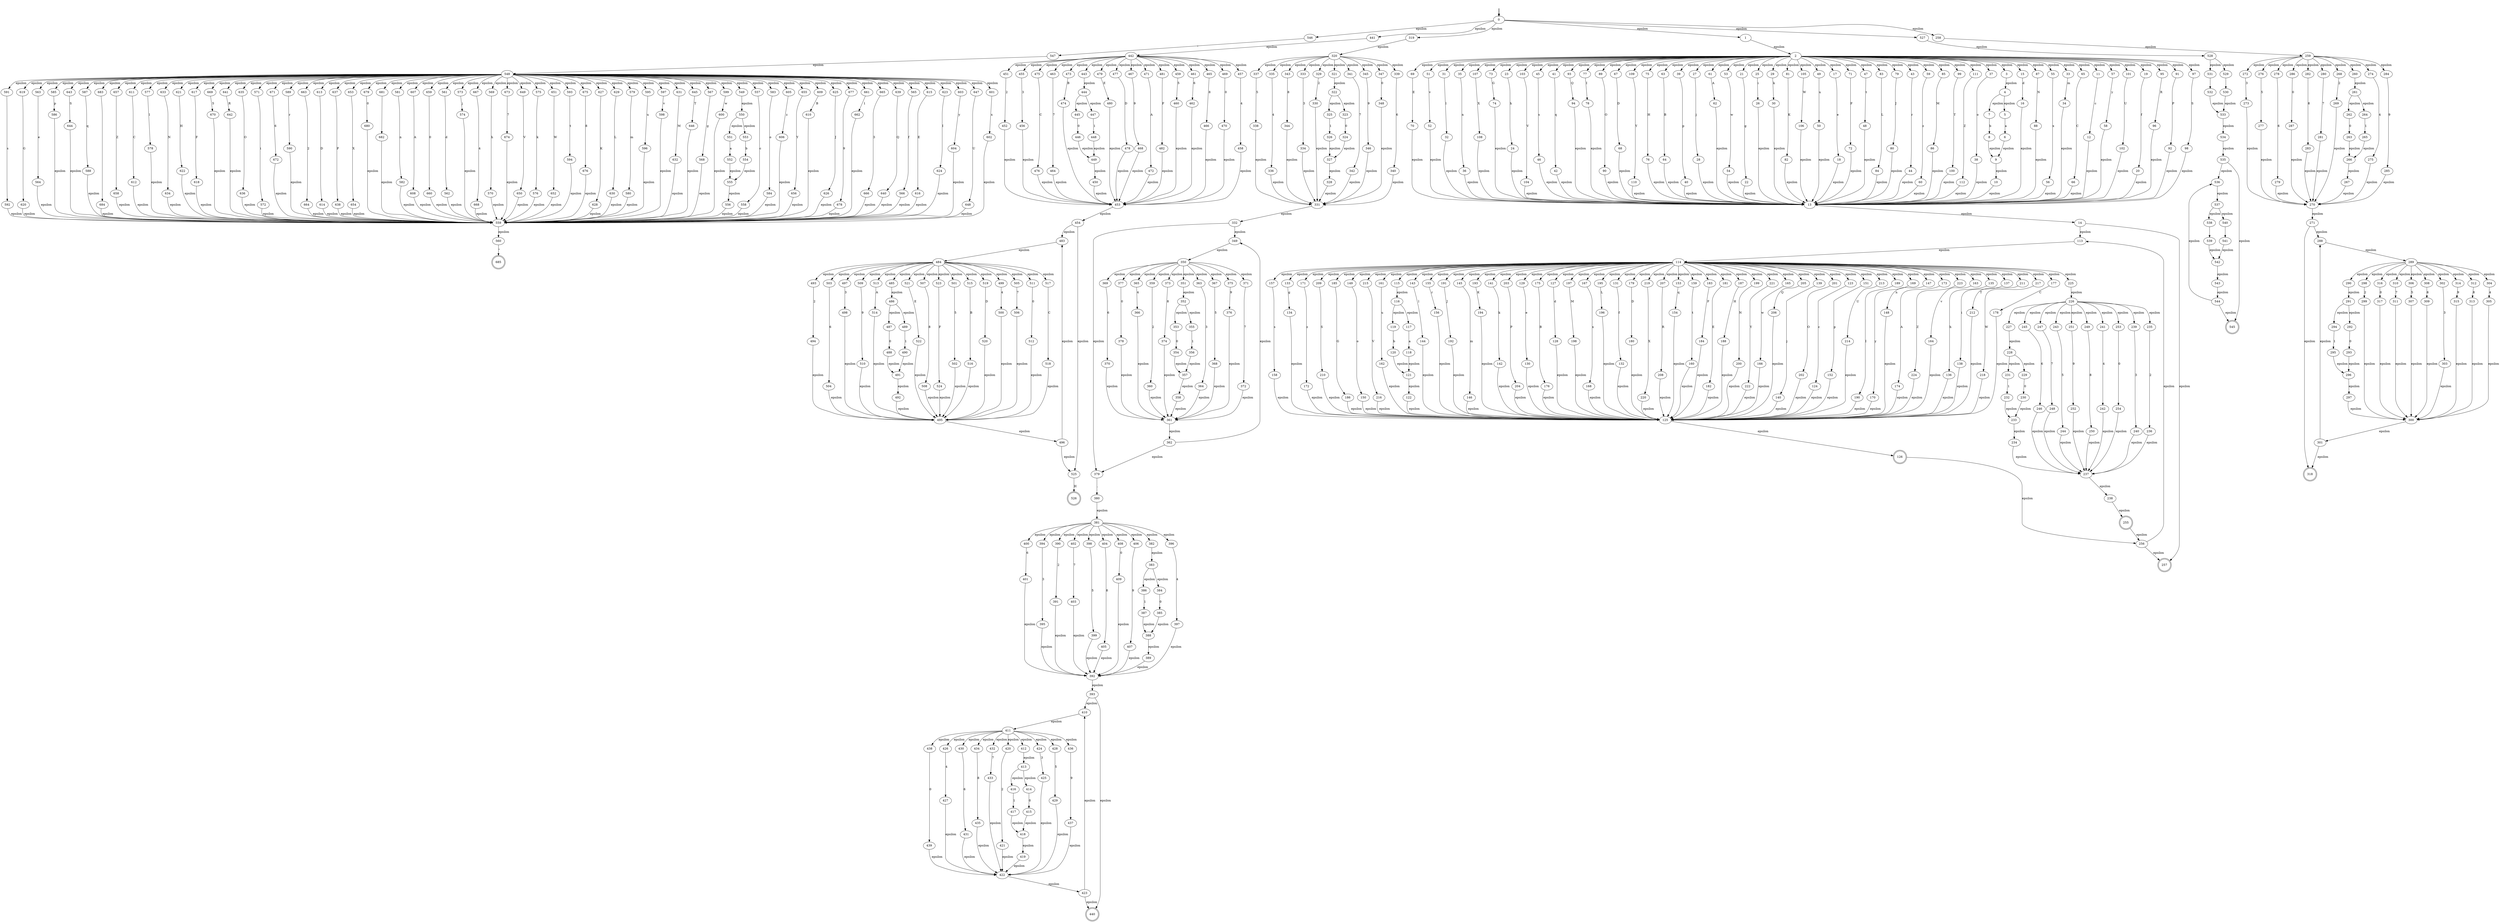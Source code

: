 digraph {
	fake0 [style=invisible]
	529
	116
	652
	144
	569
	253
	424
	277
	318 [shape=doublecircle]
	325
	58
	92
	485
	126 [shape=doublecircle]
	302
	162
	77
	673
	89
	254
	408
	537
	54
	67
	363
	640
	566
	297
	649
	218
	56
	575
	357
	261
	379
	550
	109
	456
	204
	30
	289
	411
	580
	352
	75
	193
	521
	576
	341
	345
	216
	651
	96
	386
	294
	562
	347
	295
	593
	141
	86
	427
	638
	203
	129
	268
	154
	546
	214
	364
	461
	539
	239
	63
	406
	543
	160
	39
	27
	658
	266
	61
	175
	648
	53
	435
	478
	208
	465
	172
	403
	127
	140
	353
	148
	634
	675
	180
	197
	483
	130
	21
	469
	376
	82
	78
	506
	627
	538
	269
	592
	5
	339
	629
	616
	167
	256
	25
	195
	579
	314
	202
	299
	131
	418
	595
	29
	90
	428
	553
	387
	491
	179
	176
	219
	260
	397
	654
	274
	170
	597
	464
	207
	156
	512
	281
	342
	312
	631
	153
	560
	413
	315
	532
	9
	445
	81
	502
	159
	60
	449
	555
	7
	235
	250
	507
	8
	645
	584
	74
	13
	495
	106
	567
	304
	614
	227
	599
	248
	105
	120
	183
	549
	181
	660
	523
	551
	421
	118
	501
	320
	504
	323
	49
	416
	664
	17
	305
	68
	198
	18
	361
	303
	433
	486
	71
	262
	528
	44
	240
	460
	104
	132
	332
	349
	26
	47
	70
	301
	429
	245
	83
	457
	117
	666
	284
	72
	187
	199
	350
	374
	557
	558
	382
	583
	605
	370
	224
	79
	221
	372
	655
	609
	263
	559
	328
	409
	228
	309
	327
	407
	247
	270
	43
	337
	396
	650
	290
	335
	46
	500
	165
	348
	283
	470
	367
	620
	246
	168
	236
	243
	626
	388
	572
	84
	520
	40
	59
	625
	205
	606
	230
	259
	462
	298
	252
	604
	16
	48
	139
	672
	685 [shape=doublecircle]
	677
	201
	150
	515
	624
	296
	85
	134
	516
	385
	508
	618
	316
	24
	401
	264
	344
	400
	310
	257 [shape=doublecircle]
	375
	164
	200
	76
	451
	608
	125
	437
	231
	123
	288
	384
	668
	158
	455
	661
	355
	530
	665
	498
	151
	475
	639
	496
	565
	615
	644
	623
	519
	36
	458
	213
	99
	366
	110
	603
	244
	674
	647
	189
	114
	371
	169
	601
	34
	391
	410
	499
	591
	548
	50
	326
	334
	343
	108
	265
	472
	596
	619
	147
	275
	395
	632
	272
	111
	378
	369
	450
	474
	484
	563
	102
	251
	585
	173
	38
	463
	643
	505
	223
	394
	441
	20
	333
	587
	415
	392
	354
	588
	163
	612
	390
	135
	137
	656
	425
	322
	683
	657
	226
	611
	466
	577
	544
	37
	124
	14
	186
	212
	377
	522
	3
	192
	15
	211
	291
	87
	489
	66
	526 [shape=doublecircle]
	678
	646
	602
	138
	365
	6
	276
	122
	285
	547
	473
	152
	194
	62
	324
	578
	633
	443
	222
	531
	511
	556
	217
	55
	229
	621
	554
	33
	177
	479
	525
	340
	292
	402
	594
	319
	157
	570
	238
	237
	436
	510
	1
	517
	527
	622
	278
	617
	468
	438
	52
	542
	368
	381
	356
	545 [shape=doublecircle]
	286
	65
	669
	431
	330
	338
	476
	133
	414
	426
	641
	11
	146
	346
	442
	635
	57
	171
	101
	19
	359
	493
	178
	279
	2
	564
	490
	95
	448
	12
	10
	571
	209
	636
	671
	684
	389
	533
	380
	454
	184
	306
	680
	552
	166
	233
	480
	249
	477
	452
	336
	185
	444
	4
	307
	419
	329
	682
	488
	524
	267
	98
	590
	514
	28
	430
	149
	398
	535
	210
	589
	100
	434
	22
	174
	94
	331
	91
	494
	568
	97
	663
	321
	220
	69
	206
	215
	161
	423
	128
	258
	482
	241
	51
	282
	31
	88
	35
	32
	613
	676
	541
	80
	582
	143
	630
	142
	155
	447
	362
	628
	637
	503
	422
	360
	293
	234
	440 [shape=doublecircle]
	487
	653
	399
	115
	518
	107
	432
	273
	420
	679
	600
	586
	358
	383
	642
	313
	255 [shape=doublecircle]
	136
	439
	412
	681
	113
	225
	581
	121
	64
	393
	404
	42
	232
	311
	73
	23
	574
	182
	317
	607
	405
	467
	271
	190
	308
	453
	497
	598
	300
	536
	373
	509
	659
	513
	103
	119
	540
	471
	242
	662
	481
	561
	45
	417
	534
	280
	670
	351
	446
	191
	196
	41
	145
	287
	610
	492
	112
	573
	459
	667
	93
	188
	fake0 -> 0 [style=bold]
	0 -> 258 [label=epsilon]
	0 -> 319 [label=epsilon]
	0 -> 546 [label=epsilon]
	0 -> 441 [label=epsilon]
	0 -> 1 [label=epsilon]
	0 -> 527 [label=epsilon]
	1 -> 2 [label=epsilon]
	2 -> 73 [label=epsilon]
	2 -> 59 [label=epsilon]
	2 -> 75 [label=epsilon]
	2 -> 91 [label=epsilon]
	2 -> 23 [label=epsilon]
	2 -> 97 [label=epsilon]
	2 -> 81 [label=epsilon]
	2 -> 65 [label=epsilon]
	2 -> 111 [label=epsilon]
	2 -> 107 [label=epsilon]
	2 -> 49 [label=epsilon]
	2 -> 21 [label=epsilon]
	2 -> 79 [label=epsilon]
	2 -> 17 [label=epsilon]
	2 -> 77 [label=epsilon]
	2 -> 37 [label=epsilon]
	2 -> 69 [label=epsilon]
	2 -> 11 [label=epsilon]
	2 -> 89 [label=epsilon]
	2 -> 55 [label=epsilon]
	2 -> 3 [label=epsilon]
	2 -> 85 [label=epsilon]
	2 -> 103 [label=epsilon]
	2 -> 15 [label=epsilon]
	2 -> 43 [label=epsilon]
	2 -> 71 [label=epsilon]
	2 -> 33 [label=epsilon]
	2 -> 57 [label=epsilon]
	2 -> 25 [label=epsilon]
	2 -> 67 [label=epsilon]
	2 -> 99 [label=epsilon]
	2 -> 101 [label=epsilon]
	2 -> 19 [label=epsilon]
	2 -> 51 [label=epsilon]
	2 -> 63 [label=epsilon]
	2 -> 31 [label=epsilon]
	2 -> 45 [label=epsilon]
	2 -> 35 [label=epsilon]
	2 -> 87 [label=epsilon]
	2 -> 47 [label=epsilon]
	2 -> 39 [label=epsilon]
	2 -> 27 [label=epsilon]
	2 -> 29 [label=epsilon]
	2 -> 41 [label=epsilon]
	2 -> 61 [label=epsilon]
	2 -> 95 [label=epsilon]
	2 -> 105 [label=epsilon]
	2 -> 83 [label=epsilon]
	2 -> 109 [label=epsilon]
	2 -> 53 [label=epsilon]
	2 -> 93 [label=epsilon]
	3 -> 4 [label=epsilon]
	4 -> 5 [label=epsilon]
	4 -> 7 [label=epsilon]
	5 -> 6 [label=a]
	7 -> 8 [label=b]
	6 -> 9 [label=epsilon]
	8 -> 9 [label=epsilon]
	9 -> 10 [label=epsilon]
	11 -> 12 [label=c]
	10 -> 13 [label=epsilon]
	12 -> 13 [label=epsilon]
	16 -> 13 [label=epsilon]
	18 -> 13 [label=epsilon]
	20 -> 13 [label=epsilon]
	22 -> 13 [label=epsilon]
	24 -> 13 [label=epsilon]
	26 -> 13 [label=epsilon]
	28 -> 13 [label=epsilon]
	30 -> 13 [label=epsilon]
	32 -> 13 [label=epsilon]
	34 -> 13 [label=epsilon]
	36 -> 13 [label=epsilon]
	38 -> 13 [label=epsilon]
	40 -> 13 [label=epsilon]
	42 -> 13 [label=epsilon]
	44 -> 13 [label=epsilon]
	46 -> 13 [label=epsilon]
	48 -> 13 [label=epsilon]
	50 -> 13 [label=epsilon]
	52 -> 13 [label=epsilon]
	54 -> 13 [label=epsilon]
	56 -> 13 [label=epsilon]
	58 -> 13 [label=epsilon]
	60 -> 13 [label=epsilon]
	62 -> 13 [label=epsilon]
	64 -> 13 [label=epsilon]
	66 -> 13 [label=epsilon]
	68 -> 13 [label=epsilon]
	70 -> 13 [label=epsilon]
	72 -> 13 [label=epsilon]
	74 -> 13 [label=epsilon]
	76 -> 13 [label=epsilon]
	78 -> 13 [label=epsilon]
	80 -> 13 [label=epsilon]
	82 -> 13 [label=epsilon]
	84 -> 13 [label=epsilon]
	86 -> 13 [label=epsilon]
	88 -> 13 [label=epsilon]
	90 -> 13 [label=epsilon]
	92 -> 13 [label=epsilon]
	94 -> 13 [label=epsilon]
	96 -> 13 [label=epsilon]
	98 -> 13 [label=epsilon]
	100 -> 13 [label=epsilon]
	102 -> 13 [label=epsilon]
	104 -> 13 [label=epsilon]
	106 -> 13 [label=epsilon]
	108 -> 13 [label=epsilon]
	110 -> 13 [label=epsilon]
	112 -> 13 [label=epsilon]
	13 -> 14 [label=epsilon]
	15 -> 16 [label=d]
	17 -> 18 [label=e]
	19 -> 20 [label=f]
	21 -> 22 [label=g]
	23 -> 24 [label=h]
	25 -> 26 [label=i]
	27 -> 28 [label=j]
	29 -> 30 [label=k]
	31 -> 32 [label=l]
	33 -> 34 [label=m]
	35 -> 36 [label=n]
	37 -> 38 [label=o]
	39 -> 40 [label=p]
	41 -> 42 [label=q]
	43 -> 44 [label=r]
	45 -> 46 [label=s]
	47 -> 48 [label=t]
	49 -> 50 [label=u]
	51 -> 52 [label=v]
	53 -> 54 [label=w]
	55 -> 56 [label=x]
	57 -> 58 [label=y]
	59 -> 60 [label=z]
	61 -> 62 [label=A]
	63 -> 64 [label=B]
	65 -> 66 [label=C]
	67 -> 68 [label=D]
	69 -> 70 [label=E]
	71 -> 72 [label=F]
	73 -> 74 [label=G]
	75 -> 76 [label=H]
	77 -> 78 [label=I]
	79 -> 80 [label=J]
	81 -> 82 [label=K]
	83 -> 84 [label=L]
	85 -> 86 [label=M]
	87 -> 88 [label=N]
	89 -> 90 [label=O]
	91 -> 92 [label=P]
	93 -> 94 [label=Q]
	95 -> 96 [label=R]
	97 -> 98 [label=S]
	99 -> 100 [label=T]
	101 -> 102 [label=U]
	103 -> 104 [label=V]
	105 -> 106 [label=W]
	107 -> 108 [label=X]
	109 -> 110 [label=Y]
	111 -> 112 [label=Z]
	14 -> 257 [label=epsilon]
	14 -> 113 [label=epsilon]
	256 -> 257 [label=epsilon]
	256 -> 113 [label=epsilon]
	113 -> 114 [label=epsilon]
	114 -> 199 [label=epsilon]
	114 -> 153 [label=epsilon]
	114 -> 127 [label=epsilon]
	114 -> 193 [label=epsilon]
	114 -> 147 [label=epsilon]
	114 -> 205 [label=epsilon]
	114 -> 115 [label=epsilon]
	114 -> 151 [label=epsilon]
	114 -> 197 [label=epsilon]
	114 -> 159 [label=epsilon]
	114 -> 139 [label=epsilon]
	114 -> 221 [label=epsilon]
	114 -> 185 [label=epsilon]
	114 -> 133 [label=epsilon]
	114 -> 201 [label=epsilon]
	114 -> 141 [label=epsilon]
	114 -> 173 [label=epsilon]
	114 -> 203 [label=epsilon]
	114 -> 217 [label=epsilon]
	114 -> 129 [label=epsilon]
	114 -> 215 [label=epsilon]
	114 -> 161 [label=epsilon]
	114 -> 167 [label=epsilon]
	114 -> 211 [label=epsilon]
	114 -> 223 [label=epsilon]
	114 -> 195 [label=epsilon]
	114 -> 213 [label=epsilon]
	114 -> 171 [label=epsilon]
	114 -> 177 [label=epsilon]
	114 -> 131 [label=epsilon]
	114 -> 149 [label=epsilon]
	114 -> 165 [label=epsilon]
	114 -> 191 [label=epsilon]
	114 -> 189 [label=epsilon]
	114 -> 157 [label=epsilon]
	114 -> 145 [label=epsilon]
	114 -> 175 [label=epsilon]
	114 -> 207 [label=epsilon]
	114 -> 143 [label=epsilon]
	114 -> 169 [label=epsilon]
	114 -> 123 [label=epsilon]
	114 -> 163 [label=epsilon]
	114 -> 179 [label=epsilon]
	114 -> 219 [label=epsilon]
	114 -> 183 [label=epsilon]
	114 -> 209 [label=epsilon]
	114 -> 225 [label=epsilon]
	114 -> 181 [label=epsilon]
	114 -> 155 [label=epsilon]
	114 -> 187 [label=epsilon]
	114 -> 135 [label=epsilon]
	114 -> 137 [label=epsilon]
	115 -> 116 [label=epsilon]
	116 -> 117 [label=epsilon]
	116 -> 119 [label=epsilon]
	117 -> 118 [label=a]
	119 -> 120 [label=b]
	118 -> 121 [label=epsilon]
	120 -> 121 [label=epsilon]
	121 -> 122 [label=epsilon]
	123 -> 124 [label=c]
	122 -> 125 [label=epsilon]
	124 -> 125 [label=epsilon]
	128 -> 125 [label=epsilon]
	130 -> 125 [label=epsilon]
	132 -> 125 [label=epsilon]
	134 -> 125 [label=epsilon]
	136 -> 125 [label=epsilon]
	138 -> 125 [label=epsilon]
	140 -> 125 [label=epsilon]
	142 -> 125 [label=epsilon]
	144 -> 125 [label=epsilon]
	146 -> 125 [label=epsilon]
	148 -> 125 [label=epsilon]
	150 -> 125 [label=epsilon]
	152 -> 125 [label=epsilon]
	154 -> 125 [label=epsilon]
	156 -> 125 [label=epsilon]
	158 -> 125 [label=epsilon]
	160 -> 125 [label=epsilon]
	162 -> 125 [label=epsilon]
	164 -> 125 [label=epsilon]
	166 -> 125 [label=epsilon]
	168 -> 125 [label=epsilon]
	170 -> 125 [label=epsilon]
	172 -> 125 [label=epsilon]
	174 -> 125 [label=epsilon]
	176 -> 125 [label=epsilon]
	178 -> 125 [label=epsilon]
	180 -> 125 [label=epsilon]
	182 -> 125 [label=epsilon]
	184 -> 125 [label=epsilon]
	186 -> 125 [label=epsilon]
	188 -> 125 [label=epsilon]
	190 -> 125 [label=epsilon]
	192 -> 125 [label=epsilon]
	194 -> 125 [label=epsilon]
	196 -> 125 [label=epsilon]
	198 -> 125 [label=epsilon]
	200 -> 125 [label=epsilon]
	202 -> 125 [label=epsilon]
	204 -> 125 [label=epsilon]
	206 -> 125 [label=epsilon]
	208 -> 125 [label=epsilon]
	210 -> 125 [label=epsilon]
	212 -> 125 [label=epsilon]
	214 -> 125 [label=epsilon]
	216 -> 125 [label=epsilon]
	218 -> 125 [label=epsilon]
	220 -> 125 [label=epsilon]
	222 -> 125 [label=epsilon]
	224 -> 125 [label=epsilon]
	125 -> 126 [label=epsilon]
	127 -> 128 [label=d]
	129 -> 130 [label=e]
	131 -> 132 [label=f]
	133 -> 134 [label=g]
	135 -> 136 [label=h]
	137 -> 138 [label=i]
	139 -> 140 [label=j]
	141 -> 142 [label=k]
	143 -> 144 [label=l]
	145 -> 146 [label=m]
	147 -> 148 [label=n]
	149 -> 150 [label=o]
	151 -> 152 [label=p]
	153 -> 154 [label=q]
	155 -> 156 [label=r]
	157 -> 158 [label=s]
	159 -> 160 [label=t]
	161 -> 162 [label=u]
	163 -> 164 [label=v]
	165 -> 166 [label=w]
	167 -> 168 [label=x]
	169 -> 170 [label=y]
	171 -> 172 [label=z]
	173 -> 174 [label=A]
	175 -> 176 [label=B]
	177 -> 178 [label=C]
	179 -> 180 [label=D]
	181 -> 182 [label=E]
	183 -> 184 [label=F]
	185 -> 186 [label=G]
	187 -> 188 [label=H]
	189 -> 190 [label=I]
	191 -> 192 [label=J]
	193 -> 194 [label=K]
	195 -> 196 [label=L]
	197 -> 198 [label=M]
	199 -> 200 [label=N]
	201 -> 202 [label=O]
	203 -> 204 [label=P]
	205 -> 206 [label=Q]
	207 -> 208 [label=R]
	209 -> 210 [label=S]
	211 -> 212 [label=T]
	213 -> 214 [label=U]
	215 -> 216 [label=V]
	217 -> 218 [label=W]
	219 -> 220 [label=X]
	221 -> 222 [label=Y]
	223 -> 224 [label=Z]
	225 -> 226 [label=epsilon]
	226 -> 251 [label=epsilon]
	226 -> 245 [label=epsilon]
	226 -> 253 [label=epsilon]
	226 -> 241 [label=epsilon]
	226 -> 239 [label=epsilon]
	226 -> 249 [label=epsilon]
	226 -> 235 [label=epsilon]
	226 -> 247 [label=epsilon]
	226 -> 243 [label=epsilon]
	226 -> 227 [label=epsilon]
	227 -> 228 [label=epsilon]
	228 -> 231 [label=epsilon]
	228 -> 229 [label=epsilon]
	229 -> 230 [label=0]
	231 -> 232 [label=1]
	230 -> 233 [label=epsilon]
	232 -> 233 [label=epsilon]
	233 -> 234 [label=epsilon]
	235 -> 236 [label=2]
	234 -> 237 [label=epsilon]
	236 -> 237 [label=epsilon]
	240 -> 237 [label=epsilon]
	242 -> 237 [label=epsilon]
	244 -> 237 [label=epsilon]
	246 -> 237 [label=epsilon]
	248 -> 237 [label=epsilon]
	250 -> 237 [label=epsilon]
	252 -> 237 [label=epsilon]
	254 -> 237 [label=epsilon]
	237 -> 238 [label=epsilon]
	239 -> 240 [label=3]
	241 -> 242 [label=4]
	243 -> 244 [label=5]
	245 -> 246 [label=6]
	247 -> 248 [label=7]
	249 -> 250 [label=8]
	251 -> 252 [label=9]
	253 -> 254 [label=0]
	238 -> 255 [label=epsilon]
	255 -> 256 [label=epsilon]
	126 -> 256 [label=epsilon]
	258 -> 259 [label=epsilon]
	259 -> 280 [label=epsilon]
	259 -> 260 [label=epsilon]
	259 -> 272 [label=epsilon]
	259 -> 282 [label=epsilon]
	259 -> 274 [label=epsilon]
	259 -> 284 [label=epsilon]
	259 -> 286 [label=epsilon]
	259 -> 268 [label=epsilon]
	259 -> 276 [label=epsilon]
	259 -> 278 [label=epsilon]
	260 -> 261 [label=epsilon]
	261 -> 262 [label=epsilon]
	261 -> 264 [label=epsilon]
	262 -> 263 [label=0]
	264 -> 265 [label=1]
	263 -> 266 [label=epsilon]
	265 -> 266 [label=epsilon]
	266 -> 267 [label=epsilon]
	268 -> 269 [label=2]
	267 -> 270 [label=epsilon]
	269 -> 270 [label=epsilon]
	273 -> 270 [label=epsilon]
	275 -> 270 [label=epsilon]
	277 -> 270 [label=epsilon]
	279 -> 270 [label=epsilon]
	281 -> 270 [label=epsilon]
	283 -> 270 [label=epsilon]
	285 -> 270 [label=epsilon]
	287 -> 270 [label=epsilon]
	270 -> 271 [label=epsilon]
	272 -> 273 [label=3]
	274 -> 275 [label=4]
	276 -> 277 [label=5]
	278 -> 279 [label=6]
	280 -> 281 [label=7]
	282 -> 283 [label=8]
	284 -> 285 [label=9]
	286 -> 287 [label=0]
	271 -> 288 [label=epsilon]
	271 -> 318 [label=epsilon]
	301 -> 288 [label=epsilon]
	301 -> 318 [label=epsilon]
	288 -> 289 [label=epsilon]
	289 -> 302 [label=epsilon]
	289 -> 306 [label=epsilon]
	289 -> 316 [label=epsilon]
	289 -> 308 [label=epsilon]
	289 -> 314 [label=epsilon]
	289 -> 290 [label=epsilon]
	289 -> 310 [label=epsilon]
	289 -> 304 [label=epsilon]
	289 -> 298 [label=epsilon]
	289 -> 312 [label=epsilon]
	290 -> 291 [label=epsilon]
	291 -> 292 [label=epsilon]
	291 -> 294 [label=epsilon]
	292 -> 293 [label=0]
	294 -> 295 [label=1]
	293 -> 296 [label=epsilon]
	295 -> 296 [label=epsilon]
	296 -> 297 [label=epsilon]
	298 -> 299 [label=2]
	297 -> 300 [label=epsilon]
	299 -> 300 [label=epsilon]
	303 -> 300 [label=epsilon]
	305 -> 300 [label=epsilon]
	307 -> 300 [label=epsilon]
	309 -> 300 [label=epsilon]
	311 -> 300 [label=epsilon]
	313 -> 300 [label=epsilon]
	315 -> 300 [label=epsilon]
	317 -> 300 [label=epsilon]
	300 -> 301 [label=epsilon]
	302 -> 303 [label=3]
	304 -> 305 [label=4]
	306 -> 307 [label=5]
	308 -> 309 [label=6]
	310 -> 311 [label=7]
	312 -> 313 [label=8]
	314 -> 315 [label=9]
	316 -> 317 [label=0]
	319 -> 320 [label=epsilon]
	320 -> 343 [label=epsilon]
	320 -> 333 [label=epsilon]
	320 -> 337 [label=epsilon]
	320 -> 347 [label=epsilon]
	320 -> 335 [label=epsilon]
	320 -> 341 [label=epsilon]
	320 -> 339 [label=epsilon]
	320 -> 329 [label=epsilon]
	320 -> 345 [label=epsilon]
	320 -> 321 [label=epsilon]
	321 -> 322 [label=epsilon]
	322 -> 323 [label=epsilon]
	322 -> 325 [label=epsilon]
	323 -> 324 [label=0]
	325 -> 326 [label=1]
	324 -> 327 [label=epsilon]
	326 -> 327 [label=epsilon]
	327 -> 328 [label=epsilon]
	329 -> 330 [label=2]
	328 -> 331 [label=epsilon]
	330 -> 331 [label=epsilon]
	334 -> 331 [label=epsilon]
	336 -> 331 [label=epsilon]
	338 -> 331 [label=epsilon]
	340 -> 331 [label=epsilon]
	342 -> 331 [label=epsilon]
	344 -> 331 [label=epsilon]
	346 -> 331 [label=epsilon]
	348 -> 331 [label=epsilon]
	331 -> 332 [label=epsilon]
	333 -> 334 [label=3]
	335 -> 336 [label=4]
	337 -> 338 [label=5]
	339 -> 340 [label=6]
	341 -> 342 [label=7]
	343 -> 344 [label=8]
	345 -> 346 [label=9]
	347 -> 348 [label=0]
	332 -> 379 [label=epsilon]
	332 -> 349 [label=epsilon]
	362 -> 379 [label=epsilon]
	362 -> 349 [label=epsilon]
	349 -> 350 [label=epsilon]
	350 -> 371 [label=epsilon]
	350 -> 363 [label=epsilon]
	350 -> 367 [label=epsilon]
	350 -> 373 [label=epsilon]
	350 -> 377 [label=epsilon]
	350 -> 375 [label=epsilon]
	350 -> 359 [label=epsilon]
	350 -> 365 [label=epsilon]
	350 -> 369 [label=epsilon]
	350 -> 351 [label=epsilon]
	351 -> 352 [label=epsilon]
	352 -> 355 [label=epsilon]
	352 -> 353 [label=epsilon]
	353 -> 354 [label=0]
	355 -> 356 [label=1]
	354 -> 357 [label=epsilon]
	356 -> 357 [label=epsilon]
	357 -> 358 [label=epsilon]
	359 -> 360 [label=2]
	358 -> 361 [label=epsilon]
	360 -> 361 [label=epsilon]
	364 -> 361 [label=epsilon]
	366 -> 361 [label=epsilon]
	368 -> 361 [label=epsilon]
	370 -> 361 [label=epsilon]
	372 -> 361 [label=epsilon]
	374 -> 361 [label=epsilon]
	376 -> 361 [label=epsilon]
	378 -> 361 [label=epsilon]
	361 -> 362 [label=epsilon]
	363 -> 364 [label=3]
	365 -> 366 [label=4]
	367 -> 368 [label=5]
	369 -> 370 [label=6]
	371 -> 372 [label=7]
	373 -> 374 [label=8]
	375 -> 376 [label=9]
	377 -> 378 [label=0]
	379 -> 380 [label="."]
	380 -> 381 [label=epsilon]
	381 -> 398 [label=epsilon]
	381 -> 396 [label=epsilon]
	381 -> 394 [label=epsilon]
	381 -> 400 [label=epsilon]
	381 -> 382 [label=epsilon]
	381 -> 402 [label=epsilon]
	381 -> 406 [label=epsilon]
	381 -> 390 [label=epsilon]
	381 -> 408 [label=epsilon]
	381 -> 404 [label=epsilon]
	382 -> 383 [label=epsilon]
	383 -> 384 [label=epsilon]
	383 -> 386 [label=epsilon]
	384 -> 385 [label=0]
	386 -> 387 [label=1]
	385 -> 388 [label=epsilon]
	387 -> 388 [label=epsilon]
	388 -> 389 [label=epsilon]
	390 -> 391 [label=2]
	389 -> 392 [label=epsilon]
	391 -> 392 [label=epsilon]
	395 -> 392 [label=epsilon]
	397 -> 392 [label=epsilon]
	399 -> 392 [label=epsilon]
	401 -> 392 [label=epsilon]
	403 -> 392 [label=epsilon]
	405 -> 392 [label=epsilon]
	407 -> 392 [label=epsilon]
	409 -> 392 [label=epsilon]
	392 -> 393 [label=epsilon]
	394 -> 395 [label=3]
	396 -> 397 [label=4]
	398 -> 399 [label=5]
	400 -> 401 [label=6]
	402 -> 403 [label=7]
	404 -> 405 [label=8]
	406 -> 407 [label=9]
	408 -> 409 [label=0]
	393 -> 410 [label=epsilon]
	393 -> 440 [label=epsilon]
	423 -> 410 [label=epsilon]
	423 -> 440 [label=epsilon]
	410 -> 411 [label=epsilon]
	411 -> 428 [label=epsilon]
	411 -> 432 [label=epsilon]
	411 -> 438 [label=epsilon]
	411 -> 420 [label=epsilon]
	411 -> 424 [label=epsilon]
	411 -> 426 [label=epsilon]
	411 -> 434 [label=epsilon]
	411 -> 430 [label=epsilon]
	411 -> 436 [label=epsilon]
	411 -> 412 [label=epsilon]
	412 -> 413 [label=epsilon]
	413 -> 416 [label=epsilon]
	413 -> 414 [label=epsilon]
	414 -> 415 [label=0]
	416 -> 417 [label=1]
	415 -> 418 [label=epsilon]
	417 -> 418 [label=epsilon]
	418 -> 419 [label=epsilon]
	420 -> 421 [label=2]
	419 -> 422 [label=epsilon]
	421 -> 422 [label=epsilon]
	425 -> 422 [label=epsilon]
	427 -> 422 [label=epsilon]
	429 -> 422 [label=epsilon]
	431 -> 422 [label=epsilon]
	433 -> 422 [label=epsilon]
	435 -> 422 [label=epsilon]
	437 -> 422 [label=epsilon]
	439 -> 422 [label=epsilon]
	422 -> 423 [label=epsilon]
	424 -> 425 [label=3]
	426 -> 427 [label=4]
	428 -> 429 [label=5]
	430 -> 431 [label=6]
	432 -> 433 [label=7]
	434 -> 435 [label=8]
	436 -> 437 [label=9]
	438 -> 439 [label=0]
	441 -> 442 [label=epsilon]
	442 -> 467 [label=epsilon]
	442 -> 469 [label=epsilon]
	442 -> 461 [label=epsilon]
	442 -> 455 [label=epsilon]
	442 -> 471 [label=epsilon]
	442 -> 473 [label=epsilon]
	442 -> 481 [label=epsilon]
	442 -> 479 [label=epsilon]
	442 -> 457 [label=epsilon]
	442 -> 459 [label=epsilon]
	442 -> 451 [label=epsilon]
	442 -> 463 [label=epsilon]
	442 -> 477 [label=epsilon]
	442 -> 443 [label=epsilon]
	442 -> 465 [label=epsilon]
	442 -> 475 [label=epsilon]
	443 -> 444 [label=epsilon]
	444 -> 447 [label=epsilon]
	444 -> 445 [label=epsilon]
	445 -> 446 [label=0]
	447 -> 448 [label=1]
	446 -> 449 [label=epsilon]
	448 -> 449 [label=epsilon]
	449 -> 450 [label=epsilon]
	451 -> 452 [label=2]
	450 -> 453 [label=epsilon]
	452 -> 453 [label=epsilon]
	456 -> 453 [label=epsilon]
	458 -> 453 [label=epsilon]
	460 -> 453 [label=epsilon]
	462 -> 453 [label=epsilon]
	464 -> 453 [label=epsilon]
	466 -> 453 [label=epsilon]
	468 -> 453 [label=epsilon]
	470 -> 453 [label=epsilon]
	472 -> 453 [label=epsilon]
	474 -> 453 [label=epsilon]
	476 -> 453 [label=epsilon]
	478 -> 453 [label=epsilon]
	480 -> 453 [label=epsilon]
	482 -> 453 [label=epsilon]
	453 -> 454 [label=epsilon]
	455 -> 456 [label=3]
	457 -> 458 [label=4]
	459 -> 460 [label=5]
	461 -> 462 [label=6]
	463 -> 464 [label=7]
	465 -> 466 [label=8]
	467 -> 468 [label=9]
	469 -> 470 [label=0]
	471 -> 472 [label=A]
	473 -> 474 [label=B]
	475 -> 476 [label=C]
	477 -> 478 [label=D]
	479 -> 480 [label=E]
	481 -> 482 [label=F]
	454 -> 525 [label=epsilon]
	454 -> 483 [label=epsilon]
	496 -> 525 [label=epsilon]
	496 -> 483 [label=epsilon]
	483 -> 484 [label=epsilon]
	484 -> 485 [label=epsilon]
	484 -> 503 [label=epsilon]
	484 -> 505 [label=epsilon]
	484 -> 499 [label=epsilon]
	484 -> 497 [label=epsilon]
	484 -> 521 [label=epsilon]
	484 -> 511 [label=epsilon]
	484 -> 501 [label=epsilon]
	484 -> 517 [label=epsilon]
	484 -> 515 [label=epsilon]
	484 -> 509 [label=epsilon]
	484 -> 523 [label=epsilon]
	484 -> 513 [label=epsilon]
	484 -> 493 [label=epsilon]
	484 -> 519 [label=epsilon]
	484 -> 507 [label=epsilon]
	485 -> 486 [label=epsilon]
	486 -> 489 [label=epsilon]
	486 -> 487 [label=epsilon]
	487 -> 488 [label=0]
	489 -> 490 [label=1]
	488 -> 491 [label=epsilon]
	490 -> 491 [label=epsilon]
	491 -> 492 [label=epsilon]
	493 -> 494 [label=2]
	492 -> 495 [label=epsilon]
	494 -> 495 [label=epsilon]
	498 -> 495 [label=epsilon]
	500 -> 495 [label=epsilon]
	502 -> 495 [label=epsilon]
	504 -> 495 [label=epsilon]
	506 -> 495 [label=epsilon]
	508 -> 495 [label=epsilon]
	510 -> 495 [label=epsilon]
	512 -> 495 [label=epsilon]
	514 -> 495 [label=epsilon]
	516 -> 495 [label=epsilon]
	518 -> 495 [label=epsilon]
	520 -> 495 [label=epsilon]
	522 -> 495 [label=epsilon]
	524 -> 495 [label=epsilon]
	495 -> 496 [label=epsilon]
	497 -> 498 [label=3]
	499 -> 500 [label=4]
	501 -> 502 [label=5]
	503 -> 504 [label=6]
	505 -> 506 [label=7]
	507 -> 508 [label=8]
	509 -> 510 [label=9]
	511 -> 512 [label=0]
	513 -> 514 [label=A]
	515 -> 516 [label=B]
	517 -> 518 [label=C]
	519 -> 520 [label=D]
	521 -> 522 [label=E]
	523 -> 524 [label=F]
	525 -> 526 [label=H]
	527 -> 528 [label=epsilon]
	528 -> 529 [label=epsilon]
	528 -> 531 [label=epsilon]
	529 -> 530 [label="	"]
	531 -> 532 [label=" "]
	530 -> 533 [label=epsilon]
	532 -> 533 [label=epsilon]
	533 -> 534 [label=epsilon]
	534 -> 535 [label=epsilon]
	535 -> 545 [label=epsilon]
	535 -> 536 [label=epsilon]
	544 -> 545 [label=epsilon]
	544 -> 536 [label=epsilon]
	536 -> 537 [label=epsilon]
	537 -> 538 [label=epsilon]
	537 -> 540 [label=epsilon]
	538 -> 539 [label="	"]
	540 -> 541 [label=" "]
	539 -> 542 [label=epsilon]
	541 -> 542 [label=epsilon]
	542 -> 543 [label=epsilon]
	543 -> 544 [label=epsilon]
	546 -> 547 [label="\""]
	547 -> 548 [label=epsilon]
	548 -> 617 [label=epsilon]
	548 -> 631 [label=epsilon]
	548 -> 569 [label=epsilon]
	548 -> 625 [label=epsilon]
	548 -> 619 [label=epsilon]
	548 -> 661 [label=epsilon]
	548 -> 683 [label=epsilon]
	548 -> 557 [label=epsilon]
	548 -> 657 [label=epsilon]
	548 -> 665 [label=epsilon]
	548 -> 633 [label=epsilon]
	548 -> 583 [label=epsilon]
	548 -> 653 [label=epsilon]
	548 -> 675 [label=epsilon]
	548 -> 669 [label=epsilon]
	548 -> 605 [label=epsilon]
	548 -> 663 [label=epsilon]
	548 -> 611 [label=epsilon]
	548 -> 607 [label=epsilon]
	548 -> 651 [label=epsilon]
	548 -> 563 [label=epsilon]
	548 -> 577 [label=epsilon]
	548 -> 585 [label=epsilon]
	548 -> 593 [label=epsilon]
	548 -> 679 [label=epsilon]
	548 -> 627 [label=epsilon]
	548 -> 677 [label=epsilon]
	548 -> 655 [label=epsilon]
	548 -> 641 [label=epsilon]
	548 -> 609 [label=epsilon]
	548 -> 639 [label=epsilon]
	548 -> 565 [label=epsilon]
	548 -> 615 [label=epsilon]
	548 -> 659 [label=epsilon]
	548 -> 673 [label=epsilon]
	548 -> 621 [label=epsilon]
	548 -> 623 [label=epsilon]
	548 -> 629 [label=epsilon]
	548 -> 645 [label=epsilon]
	548 -> 643 [label=epsilon]
	548 -> 635 [label=epsilon]
	548 -> 579 [label=epsilon]
	548 -> 567 [label=epsilon]
	548 -> 603 [label=epsilon]
	548 -> 561 [label=epsilon]
	548 -> 587 [label=epsilon]
	548 -> 613 [label=epsilon]
	548 -> 599 [label=epsilon]
	548 -> 647 [label=epsilon]
	548 -> 595 [label=epsilon]
	548 -> 649 [label=epsilon]
	548 -> 681 [label=epsilon]
	548 -> 575 [label=epsilon]
	548 -> 573 [label=epsilon]
	548 -> 601 [label=epsilon]
	548 -> 571 [label=epsilon]
	548 -> 589 [label=epsilon]
	548 -> 549 [label=epsilon]
	548 -> 671 [label=epsilon]
	548 -> 597 [label=epsilon]
	548 -> 581 [label=epsilon]
	548 -> 667 [label=epsilon]
	548 -> 591 [label=epsilon]
	548 -> 637 [label=epsilon]
	549 -> 550 [label=epsilon]
	550 -> 551 [label=epsilon]
	550 -> 553 [label=epsilon]
	551 -> 552 [label=a]
	553 -> 554 [label=b]
	552 -> 555 [label=epsilon]
	554 -> 555 [label=epsilon]
	555 -> 556 [label=epsilon]
	557 -> 558 [label=c]
	556 -> 559 [label=epsilon]
	558 -> 559 [label=epsilon]
	562 -> 559 [label=epsilon]
	564 -> 559 [label=epsilon]
	566 -> 559 [label=epsilon]
	568 -> 559 [label=epsilon]
	570 -> 559 [label=epsilon]
	572 -> 559 [label=epsilon]
	574 -> 559 [label=epsilon]
	576 -> 559 [label=epsilon]
	578 -> 559 [label=epsilon]
	580 -> 559 [label=epsilon]
	582 -> 559 [label=epsilon]
	584 -> 559 [label=epsilon]
	586 -> 559 [label=epsilon]
	588 -> 559 [label=epsilon]
	590 -> 559 [label=epsilon]
	592 -> 559 [label=epsilon]
	594 -> 559 [label=epsilon]
	596 -> 559 [label=epsilon]
	598 -> 559 [label=epsilon]
	600 -> 559 [label=epsilon]
	602 -> 559 [label=epsilon]
	604 -> 559 [label=epsilon]
	606 -> 559 [label=epsilon]
	608 -> 559 [label=epsilon]
	610 -> 559 [label=epsilon]
	612 -> 559 [label=epsilon]
	614 -> 559 [label=epsilon]
	616 -> 559 [label=epsilon]
	618 -> 559 [label=epsilon]
	620 -> 559 [label=epsilon]
	622 -> 559 [label=epsilon]
	624 -> 559 [label=epsilon]
	626 -> 559 [label=epsilon]
	628 -> 559 [label=epsilon]
	630 -> 559 [label=epsilon]
	632 -> 559 [label=epsilon]
	634 -> 559 [label=epsilon]
	636 -> 559 [label=epsilon]
	638 -> 559 [label=epsilon]
	640 -> 559 [label=epsilon]
	642 -> 559 [label=epsilon]
	644 -> 559 [label=epsilon]
	646 -> 559 [label=epsilon]
	648 -> 559 [label=epsilon]
	650 -> 559 [label=epsilon]
	652 -> 559 [label=epsilon]
	654 -> 559 [label=epsilon]
	656 -> 559 [label=epsilon]
	658 -> 559 [label=epsilon]
	660 -> 559 [label=epsilon]
	662 -> 559 [label=epsilon]
	664 -> 559 [label=epsilon]
	666 -> 559 [label=epsilon]
	668 -> 559 [label=epsilon]
	670 -> 559 [label=epsilon]
	672 -> 559 [label=epsilon]
	674 -> 559 [label=epsilon]
	676 -> 559 [label=epsilon]
	678 -> 559 [label=epsilon]
	680 -> 559 [label=epsilon]
	682 -> 559 [label=epsilon]
	684 -> 559 [label=epsilon]
	559 -> 560 [label=epsilon]
	561 -> 562 [label=d]
	563 -> 564 [label=e]
	565 -> 566 [label=f]
	567 -> 568 [label=g]
	569 -> 570 [label=h]
	571 -> 572 [label=i]
	573 -> 574 [label=j]
	575 -> 576 [label=k]
	577 -> 578 [label=l]
	579 -> 580 [label=m]
	581 -> 582 [label=n]
	583 -> 584 [label=o]
	585 -> 586 [label=p]
	587 -> 588 [label=q]
	589 -> 590 [label=r]
	591 -> 592 [label=s]
	593 -> 594 [label=t]
	595 -> 596 [label=u]
	597 -> 598 [label=v]
	599 -> 600 [label=w]
	601 -> 602 [label=x]
	603 -> 604 [label=y]
	605 -> 606 [label=z]
	607 -> 608 [label=A]
	609 -> 610 [label=B]
	611 -> 612 [label=C]
	613 -> 614 [label=D]
	615 -> 616 [label=E]
	617 -> 618 [label=F]
	619 -> 620 [label=G]
	621 -> 622 [label=H]
	623 -> 624 [label=I]
	625 -> 626 [label=J]
	627 -> 628 [label=K]
	629 -> 630 [label=L]
	631 -> 632 [label=M]
	633 -> 634 [label=N]
	635 -> 636 [label=O]
	637 -> 638 [label=P]
	639 -> 640 [label=Q]
	641 -> 642 [label=R]
	643 -> 644 [label=S]
	645 -> 646 [label=T]
	647 -> 648 [label=U]
	649 -> 650 [label=V]
	651 -> 652 [label=W]
	653 -> 654 [label=X]
	655 -> 656 [label=Y]
	657 -> 658 [label=Z]
	659 -> 660 [label=0]
	661 -> 662 [label=1]
	663 -> 664 [label=2]
	665 -> 666 [label=3]
	667 -> 668 [label=4]
	669 -> 670 [label=5]
	671 -> 672 [label=6]
	673 -> 674 [label=7]
	675 -> 676 [label=8]
	677 -> 678 [label=9]
	679 -> 680 [label=0]
	681 -> 682 [label="	"]
	683 -> 684 [label=" "]
	560 -> 685 [label="\""]
}
